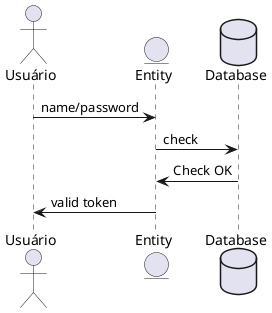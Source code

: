 @startuml
actor       Usuário       as professor
entity      Entity      as login
database    Database    as database

professor -> login : name/password 
login -> database :  check
database -> login : Check OK
login -> professor : valid token


@enduml
